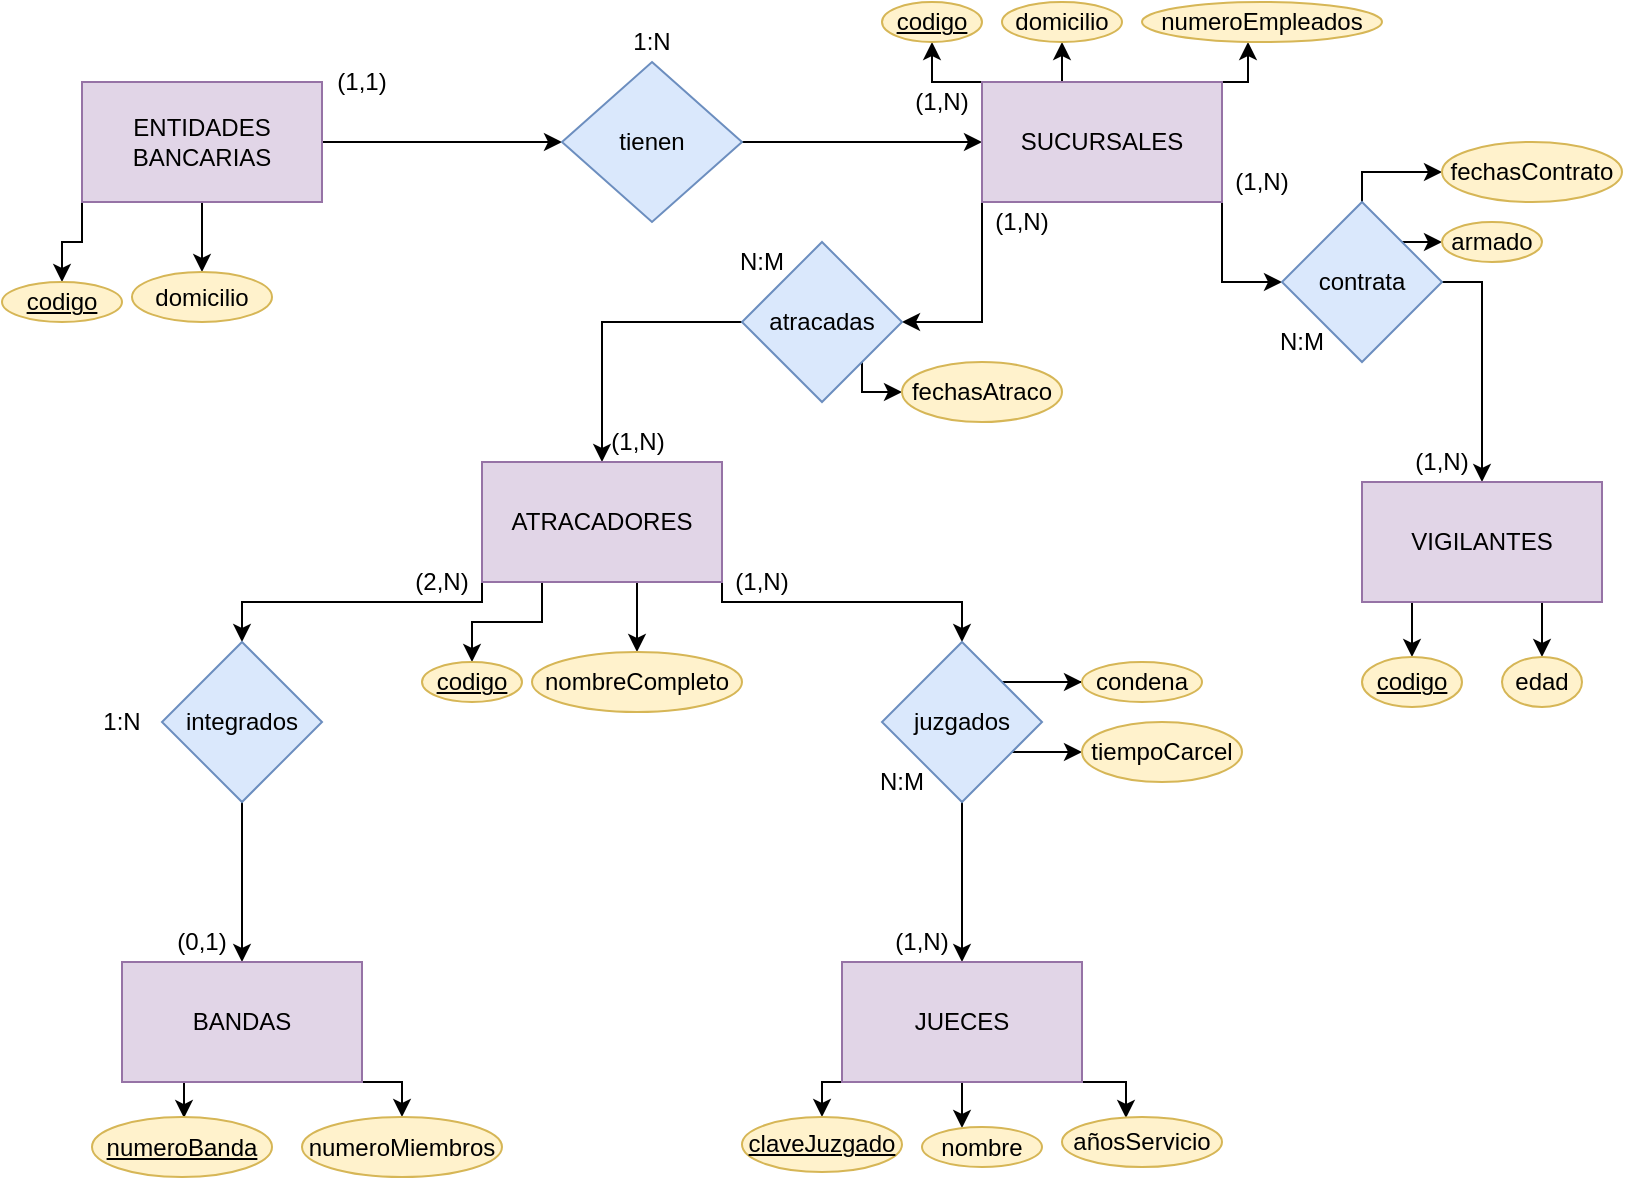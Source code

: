 <mxfile version="13.8.0" type="github"><diagram id="AYBMOdQtOQpo7kDZB5Oi" name="Page-1"><mxGraphModel dx="868" dy="451" grid="1" gridSize="10" guides="1" tooltips="1" connect="1" arrows="1" fold="1" page="1" pageScale="1" pageWidth="827" pageHeight="1169" math="0" shadow="0"><root><mxCell id="0"/><mxCell id="1" parent="0"/><mxCell id="3MPk0pqlJfTpxiWvrOGy-7" style="edgeStyle=orthogonalEdgeStyle;rounded=0;orthogonalLoop=1;jettySize=auto;html=1;entryX=0;entryY=0.5;entryDx=0;entryDy=0;" parent="1" source="3MPk0pqlJfTpxiWvrOGy-2" target="3MPk0pqlJfTpxiWvrOGy-5" edge="1"><mxGeometry relative="1" as="geometry"/></mxCell><mxCell id="3MPk0pqlJfTpxiWvrOGy-30" style="edgeStyle=orthogonalEdgeStyle;rounded=0;orthogonalLoop=1;jettySize=auto;html=1;exitX=0;exitY=1;exitDx=0;exitDy=0;" parent="1" source="3MPk0pqlJfTpxiWvrOGy-2" target="3MPk0pqlJfTpxiWvrOGy-28" edge="1"><mxGeometry relative="1" as="geometry"/></mxCell><mxCell id="3MPk0pqlJfTpxiWvrOGy-31" style="edgeStyle=orthogonalEdgeStyle;rounded=0;orthogonalLoop=1;jettySize=auto;html=1;exitX=0.5;exitY=1;exitDx=0;exitDy=0;entryX=0.5;entryY=0;entryDx=0;entryDy=0;" parent="1" source="3MPk0pqlJfTpxiWvrOGy-2" target="3MPk0pqlJfTpxiWvrOGy-29" edge="1"><mxGeometry relative="1" as="geometry"/></mxCell><mxCell id="3MPk0pqlJfTpxiWvrOGy-2" value="ENTIDADES BANCARIAS" style="rounded=0;whiteSpace=wrap;html=1;align=center;fillColor=#e1d5e7;strokeColor=#9673a6;" parent="1" vertex="1"><mxGeometry x="40" y="40" width="120" height="60" as="geometry"/></mxCell><mxCell id="3MPk0pqlJfTpxiWvrOGy-9" style="edgeStyle=orthogonalEdgeStyle;rounded=0;orthogonalLoop=1;jettySize=auto;html=1;entryX=0;entryY=0.5;entryDx=0;entryDy=0;" parent="1" source="3MPk0pqlJfTpxiWvrOGy-5" target="3MPk0pqlJfTpxiWvrOGy-8" edge="1"><mxGeometry relative="1" as="geometry"/></mxCell><mxCell id="3MPk0pqlJfTpxiWvrOGy-5" value="tienen" style="rhombus;whiteSpace=wrap;html=1;align=center;fillColor=#dae8fc;strokeColor=#6c8ebf;" parent="1" vertex="1"><mxGeometry x="280" y="30" width="90" height="80" as="geometry"/></mxCell><mxCell id="3MPk0pqlJfTpxiWvrOGy-12" style="edgeStyle=orthogonalEdgeStyle;rounded=0;orthogonalLoop=1;jettySize=auto;html=1;exitX=1;exitY=1;exitDx=0;exitDy=0;" parent="1" source="3MPk0pqlJfTpxiWvrOGy-8" target="3MPk0pqlJfTpxiWvrOGy-13" edge="1"><mxGeometry relative="1" as="geometry"><mxPoint x="680" y="140" as="targetPoint"/></mxGeometry></mxCell><mxCell id="3MPk0pqlJfTpxiWvrOGy-17" style="edgeStyle=orthogonalEdgeStyle;rounded=0;orthogonalLoop=1;jettySize=auto;html=1;exitX=0;exitY=1;exitDx=0;exitDy=0;entryX=1;entryY=0.5;entryDx=0;entryDy=0;" parent="1" source="3MPk0pqlJfTpxiWvrOGy-8" target="3MPk0pqlJfTpxiWvrOGy-16" edge="1"><mxGeometry relative="1" as="geometry"/></mxCell><mxCell id="3MPk0pqlJfTpxiWvrOGy-61" style="edgeStyle=orthogonalEdgeStyle;rounded=0;orthogonalLoop=1;jettySize=auto;html=1;exitX=0;exitY=0;exitDx=0;exitDy=0;entryX=0.5;entryY=1;entryDx=0;entryDy=0;" parent="1" source="3MPk0pqlJfTpxiWvrOGy-8" target="3MPk0pqlJfTpxiWvrOGy-59" edge="1"><mxGeometry relative="1" as="geometry"/></mxCell><mxCell id="3MPk0pqlJfTpxiWvrOGy-67" style="edgeStyle=orthogonalEdgeStyle;rounded=0;orthogonalLoop=1;jettySize=auto;html=1;exitX=1;exitY=0;exitDx=0;exitDy=0;" parent="1" source="3MPk0pqlJfTpxiWvrOGy-8" edge="1"><mxGeometry relative="1" as="geometry"><mxPoint x="623" y="20" as="targetPoint"/><Array as="points"><mxPoint x="623" y="40"/></Array></mxGeometry></mxCell><mxCell id="3MPk0pqlJfTpxiWvrOGy-68" style="edgeStyle=orthogonalEdgeStyle;rounded=0;orthogonalLoop=1;jettySize=auto;html=1;exitX=0.25;exitY=0;exitDx=0;exitDy=0;entryX=0.5;entryY=1;entryDx=0;entryDy=0;" parent="1" source="3MPk0pqlJfTpxiWvrOGy-8" target="3MPk0pqlJfTpxiWvrOGy-62" edge="1"><mxGeometry relative="1" as="geometry"/></mxCell><mxCell id="3MPk0pqlJfTpxiWvrOGy-8" value="SUCURSALES" style="rounded=0;whiteSpace=wrap;html=1;align=center;fillColor=#e1d5e7;strokeColor=#9673a6;" parent="1" vertex="1"><mxGeometry x="490" y="40" width="120" height="60" as="geometry"/></mxCell><mxCell id="3MPk0pqlJfTpxiWvrOGy-15" style="edgeStyle=orthogonalEdgeStyle;rounded=0;orthogonalLoop=1;jettySize=auto;html=1;exitX=1;exitY=0.5;exitDx=0;exitDy=0;entryX=0.5;entryY=0;entryDx=0;entryDy=0;" parent="1" source="3MPk0pqlJfTpxiWvrOGy-13" target="3MPk0pqlJfTpxiWvrOGy-14" edge="1"><mxGeometry relative="1" as="geometry"/></mxCell><mxCell id="3MPk0pqlJfTpxiWvrOGy-72" style="edgeStyle=orthogonalEdgeStyle;rounded=0;orthogonalLoop=1;jettySize=auto;html=1;exitX=1;exitY=0;exitDx=0;exitDy=0;entryX=0;entryY=0.5;entryDx=0;entryDy=0;" parent="1" source="3MPk0pqlJfTpxiWvrOGy-13" target="3MPk0pqlJfTpxiWvrOGy-69" edge="1"><mxGeometry relative="1" as="geometry"/></mxCell><mxCell id="3MPk0pqlJfTpxiWvrOGy-77" style="edgeStyle=orthogonalEdgeStyle;rounded=0;orthogonalLoop=1;jettySize=auto;html=1;exitX=0.5;exitY=0;exitDx=0;exitDy=0;entryX=0;entryY=0.5;entryDx=0;entryDy=0;" parent="1" source="3MPk0pqlJfTpxiWvrOGy-13" target="3MPk0pqlJfTpxiWvrOGy-70" edge="1"><mxGeometry relative="1" as="geometry"><Array as="points"><mxPoint x="680" y="85"/></Array></mxGeometry></mxCell><mxCell id="3MPk0pqlJfTpxiWvrOGy-13" value="contrata" style="rhombus;whiteSpace=wrap;html=1;fillColor=#dae8fc;strokeColor=#6c8ebf;" parent="1" vertex="1"><mxGeometry x="640" y="100" width="80" height="80" as="geometry"/></mxCell><mxCell id="3MPk0pqlJfTpxiWvrOGy-57" style="edgeStyle=orthogonalEdgeStyle;rounded=0;orthogonalLoop=1;jettySize=auto;html=1;exitX=0.25;exitY=1;exitDx=0;exitDy=0;entryX=0.5;entryY=0;entryDx=0;entryDy=0;" parent="1" source="3MPk0pqlJfTpxiWvrOGy-14" target="3MPk0pqlJfTpxiWvrOGy-54" edge="1"><mxGeometry relative="1" as="geometry"/></mxCell><mxCell id="3MPk0pqlJfTpxiWvrOGy-58" style="edgeStyle=orthogonalEdgeStyle;rounded=0;orthogonalLoop=1;jettySize=auto;html=1;exitX=0.75;exitY=1;exitDx=0;exitDy=0;entryX=0.5;entryY=0;entryDx=0;entryDy=0;" parent="1" source="3MPk0pqlJfTpxiWvrOGy-14" target="3MPk0pqlJfTpxiWvrOGy-55" edge="1"><mxGeometry relative="1" as="geometry"/></mxCell><mxCell id="3MPk0pqlJfTpxiWvrOGy-14" value="VIGILANTES" style="rounded=0;whiteSpace=wrap;html=1;align=center;fillColor=#e1d5e7;strokeColor=#9673a6;" parent="1" vertex="1"><mxGeometry x="680" y="240" width="120" height="60" as="geometry"/></mxCell><mxCell id="3MPk0pqlJfTpxiWvrOGy-19" style="edgeStyle=orthogonalEdgeStyle;rounded=0;orthogonalLoop=1;jettySize=auto;html=1;exitX=0;exitY=0.5;exitDx=0;exitDy=0;entryX=0.5;entryY=0;entryDx=0;entryDy=0;" parent="1" source="3MPk0pqlJfTpxiWvrOGy-16" target="3MPk0pqlJfTpxiWvrOGy-18" edge="1"><mxGeometry relative="1" as="geometry"/></mxCell><mxCell id="3MPk0pqlJfTpxiWvrOGy-79" style="edgeStyle=orthogonalEdgeStyle;rounded=0;orthogonalLoop=1;jettySize=auto;html=1;exitX=1;exitY=1;exitDx=0;exitDy=0;entryX=0;entryY=0.5;entryDx=0;entryDy=0;" parent="1" source="3MPk0pqlJfTpxiWvrOGy-16" target="3MPk0pqlJfTpxiWvrOGy-78" edge="1"><mxGeometry relative="1" as="geometry"><Array as="points"><mxPoint x="430" y="195"/></Array></mxGeometry></mxCell><mxCell id="3MPk0pqlJfTpxiWvrOGy-16" value="atracadas" style="rhombus;whiteSpace=wrap;html=1;align=center;fillColor=#dae8fc;strokeColor=#6c8ebf;" parent="1" vertex="1"><mxGeometry x="370" y="120" width="80" height="80" as="geometry"/></mxCell><mxCell id="3MPk0pqlJfTpxiWvrOGy-21" style="edgeStyle=orthogonalEdgeStyle;rounded=0;orthogonalLoop=1;jettySize=auto;html=1;exitX=0;exitY=1;exitDx=0;exitDy=0;" parent="1" source="3MPk0pqlJfTpxiWvrOGy-18" target="3MPk0pqlJfTpxiWvrOGy-20" edge="1"><mxGeometry relative="1" as="geometry"><Array as="points"><mxPoint x="240" y="300"/><mxPoint x="120" y="300"/></Array></mxGeometry></mxCell><mxCell id="3MPk0pqlJfTpxiWvrOGy-23" style="edgeStyle=orthogonalEdgeStyle;rounded=0;orthogonalLoop=1;jettySize=auto;html=1;exitX=1;exitY=1;exitDx=0;exitDy=0;entryX=0.5;entryY=0;entryDx=0;entryDy=0;" parent="1" source="3MPk0pqlJfTpxiWvrOGy-18" target="3MPk0pqlJfTpxiWvrOGy-22" edge="1"><mxGeometry relative="1" as="geometry"><Array as="points"><mxPoint x="360" y="300"/><mxPoint x="480" y="300"/></Array></mxGeometry></mxCell><mxCell id="3MPk0pqlJfTpxiWvrOGy-47" style="edgeStyle=orthogonalEdgeStyle;rounded=0;orthogonalLoop=1;jettySize=auto;html=1;exitX=0.25;exitY=1;exitDx=0;exitDy=0;entryX=0.5;entryY=0;entryDx=0;entryDy=0;" parent="1" source="3MPk0pqlJfTpxiWvrOGy-18" target="3MPk0pqlJfTpxiWvrOGy-45" edge="1"><mxGeometry relative="1" as="geometry"/></mxCell><mxCell id="3MPk0pqlJfTpxiWvrOGy-48" style="edgeStyle=orthogonalEdgeStyle;rounded=0;orthogonalLoop=1;jettySize=auto;html=1;exitX=0.75;exitY=1;exitDx=0;exitDy=0;entryX=0.5;entryY=0;entryDx=0;entryDy=0;" parent="1" source="3MPk0pqlJfTpxiWvrOGy-18" target="3MPk0pqlJfTpxiWvrOGy-46" edge="1"><mxGeometry relative="1" as="geometry"/></mxCell><mxCell id="3MPk0pqlJfTpxiWvrOGy-18" value="ATRACADORES" style="rounded=0;whiteSpace=wrap;html=1;align=center;fillColor=#e1d5e7;strokeColor=#9673a6;" parent="1" vertex="1"><mxGeometry x="240" y="230" width="120" height="60" as="geometry"/></mxCell><mxCell id="3MPk0pqlJfTpxiWvrOGy-25" style="edgeStyle=orthogonalEdgeStyle;rounded=0;orthogonalLoop=1;jettySize=auto;html=1;entryX=0.5;entryY=0;entryDx=0;entryDy=0;" parent="1" source="3MPk0pqlJfTpxiWvrOGy-20" target="3MPk0pqlJfTpxiWvrOGy-24" edge="1"><mxGeometry relative="1" as="geometry"/></mxCell><mxCell id="3MPk0pqlJfTpxiWvrOGy-20" value="integrados" style="rhombus;whiteSpace=wrap;html=1;align=center;fillColor=#dae8fc;strokeColor=#6c8ebf;" parent="1" vertex="1"><mxGeometry x="80" y="320" width="80" height="80" as="geometry"/></mxCell><mxCell id="3MPk0pqlJfTpxiWvrOGy-27" style="edgeStyle=orthogonalEdgeStyle;rounded=0;orthogonalLoop=1;jettySize=auto;html=1;entryX=0.5;entryY=0;entryDx=0;entryDy=0;" parent="1" source="3MPk0pqlJfTpxiWvrOGy-22" target="3MPk0pqlJfTpxiWvrOGy-26" edge="1"><mxGeometry relative="1" as="geometry"/></mxCell><mxCell id="3MPk0pqlJfTpxiWvrOGy-52" style="edgeStyle=orthogonalEdgeStyle;rounded=0;orthogonalLoop=1;jettySize=auto;html=1;exitX=1;exitY=1;exitDx=0;exitDy=0;entryX=0;entryY=0.5;entryDx=0;entryDy=0;" parent="1" source="3MPk0pqlJfTpxiWvrOGy-22" target="3MPk0pqlJfTpxiWvrOGy-50" edge="1"><mxGeometry relative="1" as="geometry"><Array as="points"><mxPoint x="500" y="375"/></Array></mxGeometry></mxCell><mxCell id="3MPk0pqlJfTpxiWvrOGy-53" style="edgeStyle=orthogonalEdgeStyle;rounded=0;orthogonalLoop=1;jettySize=auto;html=1;exitX=1;exitY=0;exitDx=0;exitDy=0;entryX=0;entryY=0.5;entryDx=0;entryDy=0;" parent="1" source="3MPk0pqlJfTpxiWvrOGy-22" target="3MPk0pqlJfTpxiWvrOGy-51" edge="1"><mxGeometry relative="1" as="geometry"/></mxCell><mxCell id="3MPk0pqlJfTpxiWvrOGy-22" value="juzgados" style="rhombus;whiteSpace=wrap;html=1;align=center;fillColor=#dae8fc;strokeColor=#6c8ebf;" parent="1" vertex="1"><mxGeometry x="440" y="320" width="80" height="80" as="geometry"/></mxCell><mxCell id="3MPk0pqlJfTpxiWvrOGy-36" style="edgeStyle=orthogonalEdgeStyle;rounded=0;orthogonalLoop=1;jettySize=auto;html=1;exitX=0.25;exitY=1;exitDx=0;exitDy=0;entryX=0.4;entryY=0.017;entryDx=0;entryDy=0;entryPerimeter=0;" parent="1" source="3MPk0pqlJfTpxiWvrOGy-24" edge="1"><mxGeometry relative="1" as="geometry"><mxPoint x="91" y="558.01" as="targetPoint"/></mxGeometry></mxCell><mxCell id="3MPk0pqlJfTpxiWvrOGy-37" style="edgeStyle=orthogonalEdgeStyle;rounded=0;orthogonalLoop=1;jettySize=auto;html=1;exitX=1;exitY=1;exitDx=0;exitDy=0;entryX=0.5;entryY=0;entryDx=0;entryDy=0;" parent="1" source="3MPk0pqlJfTpxiWvrOGy-24" target="3MPk0pqlJfTpxiWvrOGy-34" edge="1"><mxGeometry relative="1" as="geometry"/></mxCell><mxCell id="3MPk0pqlJfTpxiWvrOGy-24" value="BANDAS" style="rounded=0;whiteSpace=wrap;html=1;align=center;fillColor=#e1d5e7;strokeColor=#9673a6;" parent="1" vertex="1"><mxGeometry x="60" y="480" width="120" height="60" as="geometry"/></mxCell><mxCell id="3MPk0pqlJfTpxiWvrOGy-41" style="edgeStyle=orthogonalEdgeStyle;rounded=0;orthogonalLoop=1;jettySize=auto;html=1;exitX=0;exitY=1;exitDx=0;exitDy=0;entryX=0.5;entryY=0;entryDx=0;entryDy=0;" parent="1" source="3MPk0pqlJfTpxiWvrOGy-26" target="3MPk0pqlJfTpxiWvrOGy-38" edge="1"><mxGeometry relative="1" as="geometry"/></mxCell><mxCell id="3MPk0pqlJfTpxiWvrOGy-43" style="edgeStyle=orthogonalEdgeStyle;rounded=0;orthogonalLoop=1;jettySize=auto;html=1;exitX=0.5;exitY=1;exitDx=0;exitDy=0;" parent="1" source="3MPk0pqlJfTpxiWvrOGy-26" edge="1"><mxGeometry relative="1" as="geometry"><mxPoint x="480" y="563" as="targetPoint"/></mxGeometry></mxCell><mxCell id="3MPk0pqlJfTpxiWvrOGy-44" style="edgeStyle=orthogonalEdgeStyle;rounded=0;orthogonalLoop=1;jettySize=auto;html=1;exitX=1;exitY=1;exitDx=0;exitDy=0;entryX=0.4;entryY=0.02;entryDx=0;entryDy=0;entryPerimeter=0;" parent="1" source="3MPk0pqlJfTpxiWvrOGy-26" target="3MPk0pqlJfTpxiWvrOGy-40" edge="1"><mxGeometry relative="1" as="geometry"/></mxCell><mxCell id="3MPk0pqlJfTpxiWvrOGy-26" value="JUECES" style="rounded=0;whiteSpace=wrap;html=1;align=center;fillColor=#e1d5e7;strokeColor=#9673a6;" parent="1" vertex="1"><mxGeometry x="420" y="480" width="120" height="60" as="geometry"/></mxCell><mxCell id="3MPk0pqlJfTpxiWvrOGy-28" value="codigo" style="ellipse;whiteSpace=wrap;html=1;align=center;fontStyle=4;fillColor=#fff2cc;strokeColor=#d6b656;" parent="1" vertex="1"><mxGeometry y="140" width="60" height="20" as="geometry"/></mxCell><mxCell id="3MPk0pqlJfTpxiWvrOGy-29" value="domicilio" style="ellipse;whiteSpace=wrap;html=1;align=center;fillColor=#fff2cc;strokeColor=#d6b656;" parent="1" vertex="1"><mxGeometry x="65" y="135" width="70" height="25" as="geometry"/></mxCell><mxCell id="3MPk0pqlJfTpxiWvrOGy-32" value="numeroBanda" style="ellipse;whiteSpace=wrap;html=1;align=center;fontStyle=4;fillColor=#fff2cc;strokeColor=#d6b656;" parent="1" vertex="1"><mxGeometry x="45" y="557.5" width="90" height="30" as="geometry"/></mxCell><mxCell id="3MPk0pqlJfTpxiWvrOGy-34" value="numeroMiembros" style="ellipse;whiteSpace=wrap;html=1;align=center;fillColor=#fff2cc;strokeColor=#d6b656;" parent="1" vertex="1"><mxGeometry x="150" y="557.5" width="100" height="30" as="geometry"/></mxCell><mxCell id="3MPk0pqlJfTpxiWvrOGy-38" value="claveJuzgado" style="ellipse;whiteSpace=wrap;html=1;align=center;fontStyle=4;fillColor=#fff2cc;strokeColor=#d6b656;" parent="1" vertex="1"><mxGeometry x="370" y="557.5" width="80" height="27.5" as="geometry"/></mxCell><mxCell id="3MPk0pqlJfTpxiWvrOGy-39" value="nombre" style="ellipse;whiteSpace=wrap;html=1;align=center;fillColor=#fff2cc;strokeColor=#d6b656;" parent="1" vertex="1"><mxGeometry x="460" y="562.5" width="60" height="20" as="geometry"/></mxCell><mxCell id="3MPk0pqlJfTpxiWvrOGy-40" value="añosServicio" style="ellipse;whiteSpace=wrap;html=1;align=center;fillColor=#fff2cc;strokeColor=#d6b656;" parent="1" vertex="1"><mxGeometry x="530" y="557.5" width="80" height="25" as="geometry"/></mxCell><mxCell id="3MPk0pqlJfTpxiWvrOGy-45" value="codigo" style="ellipse;whiteSpace=wrap;html=1;align=center;fontStyle=4;fillColor=#fff2cc;strokeColor=#d6b656;" parent="1" vertex="1"><mxGeometry x="210" y="330" width="50" height="20" as="geometry"/></mxCell><mxCell id="3MPk0pqlJfTpxiWvrOGy-46" value="nombreCompleto" style="ellipse;whiteSpace=wrap;html=1;align=center;fillColor=#fff2cc;strokeColor=#d6b656;" parent="1" vertex="1"><mxGeometry x="265" y="325" width="105" height="30" as="geometry"/></mxCell><mxCell id="3MPk0pqlJfTpxiWvrOGy-50" value="tiempoCarcel" style="ellipse;whiteSpace=wrap;html=1;align=center;fillColor=#fff2cc;strokeColor=#d6b656;" parent="1" vertex="1"><mxGeometry x="540" y="360" width="80" height="30" as="geometry"/></mxCell><mxCell id="3MPk0pqlJfTpxiWvrOGy-51" value="condena" style="ellipse;whiteSpace=wrap;html=1;align=center;fillColor=#fff2cc;strokeColor=#d6b656;" parent="1" vertex="1"><mxGeometry x="540" y="330" width="60" height="20" as="geometry"/></mxCell><mxCell id="3MPk0pqlJfTpxiWvrOGy-54" value="codigo" style="ellipse;whiteSpace=wrap;html=1;align=center;fontStyle=4;fillColor=#fff2cc;strokeColor=#d6b656;" parent="1" vertex="1"><mxGeometry x="680" y="327.5" width="50" height="25" as="geometry"/></mxCell><mxCell id="3MPk0pqlJfTpxiWvrOGy-55" value="edad" style="ellipse;whiteSpace=wrap;html=1;align=center;fillColor=#fff2cc;strokeColor=#d6b656;" parent="1" vertex="1"><mxGeometry x="750" y="327.5" width="40" height="25" as="geometry"/></mxCell><mxCell id="3MPk0pqlJfTpxiWvrOGy-59" value="codigo" style="ellipse;whiteSpace=wrap;html=1;align=center;fontStyle=4;fillColor=#fff2cc;strokeColor=#d6b656;" parent="1" vertex="1"><mxGeometry x="440" width="50" height="20" as="geometry"/></mxCell><mxCell id="3MPk0pqlJfTpxiWvrOGy-62" value="domicilio" style="ellipse;whiteSpace=wrap;html=1;align=center;fillColor=#fff2cc;strokeColor=#d6b656;" parent="1" vertex="1"><mxGeometry x="500" width="60" height="20" as="geometry"/></mxCell><mxCell id="3MPk0pqlJfTpxiWvrOGy-65" value="numeroEmpleados" style="ellipse;whiteSpace=wrap;html=1;align=center;fillColor=#fff2cc;strokeColor=#d6b656;" parent="1" vertex="1"><mxGeometry x="570" width="120" height="20" as="geometry"/></mxCell><mxCell id="3MPk0pqlJfTpxiWvrOGy-69" value="armado" style="ellipse;whiteSpace=wrap;html=1;align=center;fillColor=#fff2cc;strokeColor=#d6b656;" parent="1" vertex="1"><mxGeometry x="720" y="110" width="50" height="20" as="geometry"/></mxCell><mxCell id="3MPk0pqlJfTpxiWvrOGy-70" value="fechasContrato" style="ellipse;whiteSpace=wrap;html=1;align=center;fillColor=#fff2cc;strokeColor=#d6b656;" parent="1" vertex="1"><mxGeometry x="720" y="70" width="90" height="30" as="geometry"/></mxCell><mxCell id="3MPk0pqlJfTpxiWvrOGy-78" value="fechasAtraco" style="ellipse;whiteSpace=wrap;html=1;align=center;fillColor=#fff2cc;strokeColor=#d6b656;" parent="1" vertex="1"><mxGeometry x="450" y="180" width="80" height="30" as="geometry"/></mxCell><mxCell id="3MPk0pqlJfTpxiWvrOGy-80" value="(1,1)" style="text;html=1;strokeColor=none;fillColor=none;align=center;verticalAlign=middle;whiteSpace=wrap;rounded=0;" parent="1" vertex="1"><mxGeometry x="160" y="30" width="40" height="20" as="geometry"/></mxCell><mxCell id="3MPk0pqlJfTpxiWvrOGy-81" value="1:N" style="text;html=1;strokeColor=none;fillColor=none;align=center;verticalAlign=middle;whiteSpace=wrap;rounded=0;" parent="1" vertex="1"><mxGeometry x="305" y="10" width="40" height="20" as="geometry"/></mxCell><mxCell id="3MPk0pqlJfTpxiWvrOGy-82" value="(1,N)" style="text;html=1;strokeColor=none;fillColor=none;align=center;verticalAlign=middle;whiteSpace=wrap;rounded=0;" parent="1" vertex="1"><mxGeometry x="450" y="40" width="40" height="20" as="geometry"/></mxCell><mxCell id="3MPk0pqlJfTpxiWvrOGy-83" value="(0,1)" style="text;html=1;strokeColor=none;fillColor=none;align=center;verticalAlign=middle;whiteSpace=wrap;rounded=0;" parent="1" vertex="1"><mxGeometry x="80" y="460" width="40" height="20" as="geometry"/></mxCell><mxCell id="3MPk0pqlJfTpxiWvrOGy-84" value="1:N" style="text;html=1;strokeColor=none;fillColor=none;align=center;verticalAlign=middle;whiteSpace=wrap;rounded=0;" parent="1" vertex="1"><mxGeometry x="40" y="350" width="40" height="20" as="geometry"/></mxCell><mxCell id="3MPk0pqlJfTpxiWvrOGy-85" value="(2,N)" style="text;html=1;strokeColor=none;fillColor=none;align=center;verticalAlign=middle;whiteSpace=wrap;rounded=0;" parent="1" vertex="1"><mxGeometry x="200" y="280" width="40" height="20" as="geometry"/></mxCell><mxCell id="3MPk0pqlJfTpxiWvrOGy-86" value="N:M" style="text;html=1;strokeColor=none;fillColor=none;align=center;verticalAlign=middle;whiteSpace=wrap;rounded=0;" parent="1" vertex="1"><mxGeometry x="430" y="380" width="40" height="20" as="geometry"/></mxCell><mxCell id="3MPk0pqlJfTpxiWvrOGy-87" value="(1,N)" style="text;html=1;strokeColor=none;fillColor=none;align=center;verticalAlign=middle;whiteSpace=wrap;rounded=0;" parent="1" vertex="1"><mxGeometry x="440" y="460" width="40" height="20" as="geometry"/></mxCell><mxCell id="3MPk0pqlJfTpxiWvrOGy-88" value="(1,N)" style="text;html=1;strokeColor=none;fillColor=none;align=center;verticalAlign=middle;whiteSpace=wrap;rounded=0;" parent="1" vertex="1"><mxGeometry x="360" y="280" width="40" height="20" as="geometry"/></mxCell><mxCell id="3MPk0pqlJfTpxiWvrOGy-89" value="(1,N)" style="text;html=1;strokeColor=none;fillColor=none;align=center;verticalAlign=middle;whiteSpace=wrap;rounded=0;" parent="1" vertex="1"><mxGeometry x="610" y="80" width="40" height="20" as="geometry"/></mxCell><mxCell id="3MPk0pqlJfTpxiWvrOGy-90" value="(1,N)" style="text;html=1;strokeColor=none;fillColor=none;align=center;verticalAlign=middle;whiteSpace=wrap;rounded=0;" parent="1" vertex="1"><mxGeometry x="700" y="220" width="40" height="20" as="geometry"/></mxCell><mxCell id="3MPk0pqlJfTpxiWvrOGy-91" value="N:M" style="text;html=1;strokeColor=none;fillColor=none;align=center;verticalAlign=middle;whiteSpace=wrap;rounded=0;" parent="1" vertex="1"><mxGeometry x="630" y="160" width="40" height="20" as="geometry"/></mxCell><mxCell id="3MPk0pqlJfTpxiWvrOGy-92" value="(1,N)" style="text;html=1;strokeColor=none;fillColor=none;align=center;verticalAlign=middle;whiteSpace=wrap;rounded=0;" parent="1" vertex="1"><mxGeometry x="297.5" y="210" width="40" height="20" as="geometry"/></mxCell><mxCell id="3MPk0pqlJfTpxiWvrOGy-93" value="(1,N)" style="text;html=1;strokeColor=none;fillColor=none;align=center;verticalAlign=middle;whiteSpace=wrap;rounded=0;" parent="1" vertex="1"><mxGeometry x="490" y="100" width="40" height="20" as="geometry"/></mxCell><mxCell id="3MPk0pqlJfTpxiWvrOGy-94" value="N:M" style="text;html=1;strokeColor=none;fillColor=none;align=center;verticalAlign=middle;whiteSpace=wrap;rounded=0;" parent="1" vertex="1"><mxGeometry x="360" y="120" width="40" height="20" as="geometry"/></mxCell></root></mxGraphModel></diagram></mxfile>